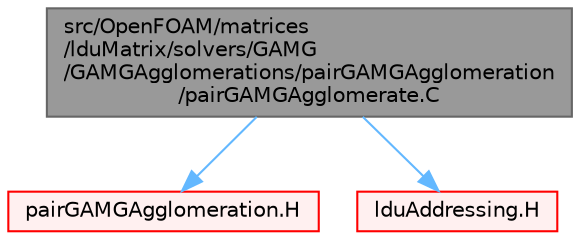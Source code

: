 digraph "src/OpenFOAM/matrices/lduMatrix/solvers/GAMG/GAMGAgglomerations/pairGAMGAgglomeration/pairGAMGAgglomerate.C"
{
 // LATEX_PDF_SIZE
  bgcolor="transparent";
  edge [fontname=Helvetica,fontsize=10,labelfontname=Helvetica,labelfontsize=10];
  node [fontname=Helvetica,fontsize=10,shape=box,height=0.2,width=0.4];
  Node1 [id="Node000001",label="src/OpenFOAM/matrices\l/lduMatrix/solvers/GAMG\l/GAMGAgglomerations/pairGAMGAgglomeration\l/pairGAMGAgglomerate.C",height=0.2,width=0.4,color="gray40", fillcolor="grey60", style="filled", fontcolor="black",tooltip=" "];
  Node1 -> Node2 [id="edge1_Node000001_Node000002",color="steelblue1",style="solid",tooltip=" "];
  Node2 [id="Node000002",label="pairGAMGAgglomeration.H",height=0.2,width=0.4,color="red", fillcolor="#FFF0F0", style="filled",URL="$pairGAMGAgglomeration_8H.html",tooltip=" "];
  Node1 -> Node156 [id="edge2_Node000001_Node000156",color="steelblue1",style="solid",tooltip=" "];
  Node156 [id="Node000156",label="lduAddressing.H",height=0.2,width=0.4,color="red", fillcolor="#FFF0F0", style="filled",URL="$lduAddressing_8H.html",tooltip=" "];
}
